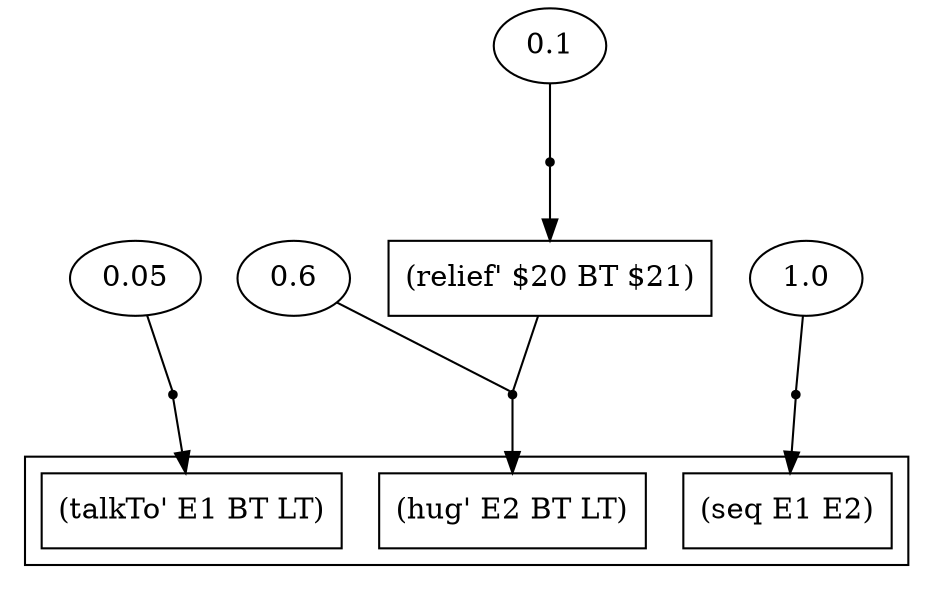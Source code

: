 digraph proof {
 graph [rankdir="TB"]
  e0 [label="0.05"];
  e1 [label="0.6"];
  e2 [label="0.1"];
  e3 [label="1.0"];
  i0 [shape=box label="(relief' $20 BT $21)"];
  r0 [shape=point];
  r0 -> o0
  e0 -> r0 [arrowhead=none]
  r1 [shape=point];
  r1 -> o1
  i0 -> r1 [arrowhead=none]
  e1 -> r1 [arrowhead=none]
  r2 [shape=point];
  r2 -> i0
  e2 -> r2 [arrowhead=none]
  r3 [shape=point];
  r3 -> o2
  e3 -> r3 [arrowhead=none]
 subgraph cluster {  o0 [shape=box label="(talkTo' E1 BT LT)"];
  o1 [shape=box label="(hug' E2 BT LT)"];
  o2 [shape=box label="(seq E1 E2)"];
 }
}

